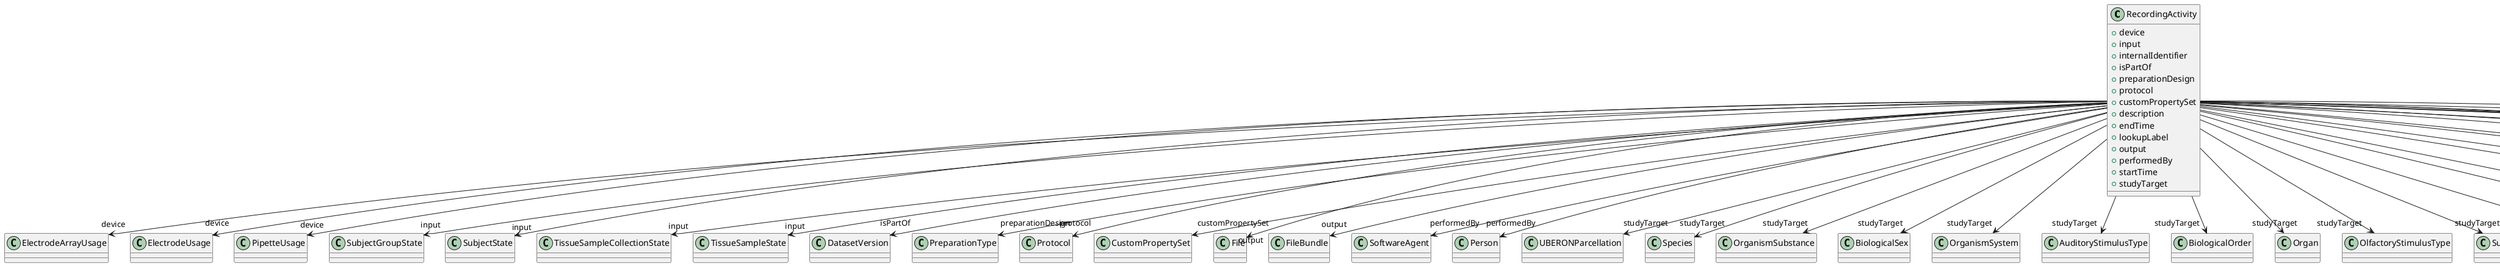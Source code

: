 @startuml
class RecordingActivity {
+device
+input
+internalIdentifier
+isPartOf
+preparationDesign
+protocol
+customPropertySet
+description
+endTime
+lookupLabel
+output
+performedBy
+startTime
+studyTarget

}
RecordingActivity -d-> "device" ElectrodeArrayUsage
RecordingActivity -d-> "device" ElectrodeUsage
RecordingActivity -d-> "device" PipetteUsage
RecordingActivity -d-> "input" SubjectGroupState
RecordingActivity -d-> "input" SubjectState
RecordingActivity -d-> "input" TissueSampleCollectionState
RecordingActivity -d-> "input" TissueSampleState
RecordingActivity -d-> "isPartOf" DatasetVersion
RecordingActivity -d-> "preparationDesign" PreparationType
RecordingActivity -d-> "protocol" Protocol
RecordingActivity -d-> "customPropertySet" CustomPropertySet
RecordingActivity -d-> "output" File
RecordingActivity -d-> "output" FileBundle
RecordingActivity -d-> "performedBy" SoftwareAgent
RecordingActivity -d-> "performedBy" Person
RecordingActivity -d-> "studyTarget" UBERONParcellation
RecordingActivity -d-> "studyTarget" Species
RecordingActivity -d-> "studyTarget" OrganismSubstance
RecordingActivity -d-> "studyTarget" BiologicalSex
RecordingActivity -d-> "studyTarget" OrganismSystem
RecordingActivity -d-> "studyTarget" AuditoryStimulusType
RecordingActivity -d-> "studyTarget" BiologicalOrder
RecordingActivity -d-> "studyTarget" Organ
RecordingActivity -d-> "studyTarget" OlfactoryStimulusType
RecordingActivity -d-> "studyTarget" SubcellularEntity
RecordingActivity -d-> "studyTarget" GustatoryStimulusType
RecordingActivity -d-> "studyTarget" DiseaseModel
RecordingActivity -d-> "studyTarget" OpticalStimulusType
RecordingActivity -d-> "studyTarget" CellCultureType
RecordingActivity -d-> "studyTarget" VisualStimulusType
RecordingActivity -d-> "studyTarget" MolecularEntity
RecordingActivity -d-> "studyTarget" TactileStimulusType
RecordingActivity -d-> "studyTarget" BreedingType
RecordingActivity -d-> "studyTarget" CellType
RecordingActivity -d-> "studyTarget" TermSuggestion
RecordingActivity -d-> "studyTarget" Handedness
RecordingActivity -d-> "studyTarget" Disease
RecordingActivity -d-> "studyTarget" GeneticStrainType
RecordingActivity -d-> "studyTarget" ElectricalStimulusType
RecordingActivity -d-> "studyTarget" ParcellationEntityVersion
RecordingActivity -d-> "studyTarget" ParcellationEntity
RecordingActivity -d-> "studyTarget" CustomAnatomicalEntity

@enduml